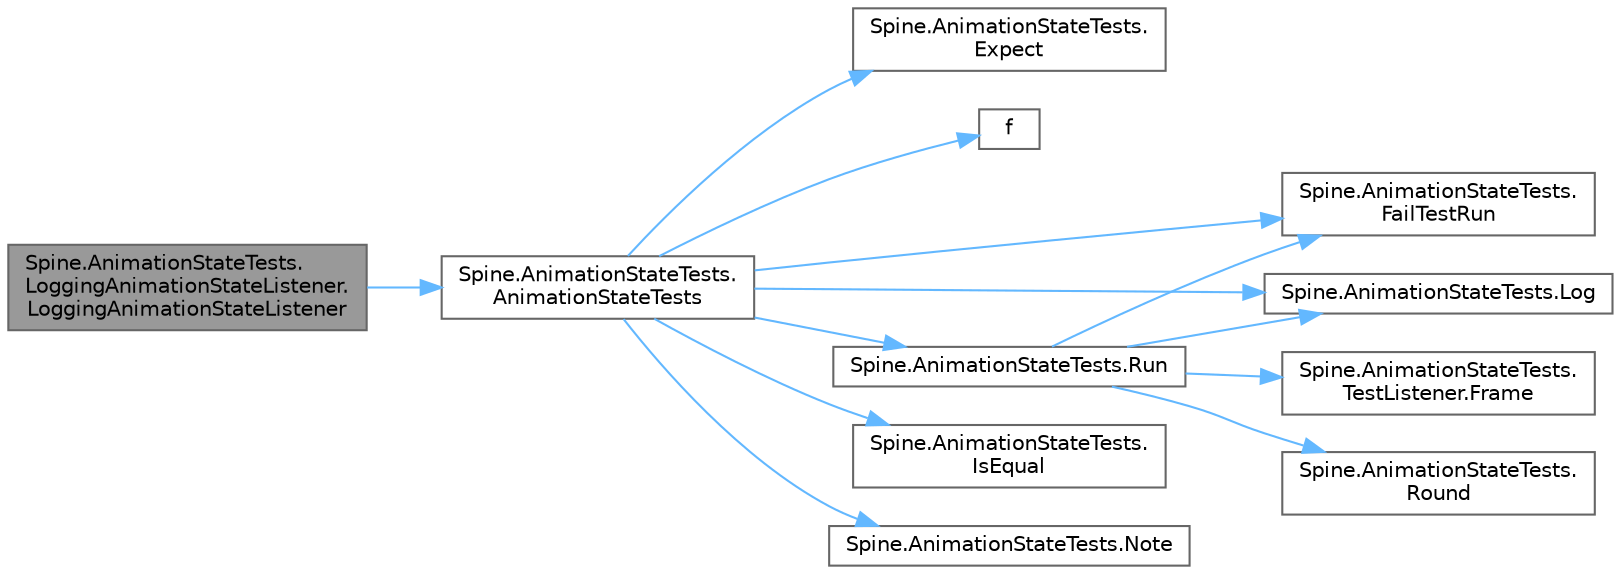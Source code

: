 digraph "Spine.AnimationStateTests.LoggingAnimationStateListener.LoggingAnimationStateListener"
{
 // LATEX_PDF_SIZE
  bgcolor="transparent";
  edge [fontname=Helvetica,fontsize=10,labelfontname=Helvetica,labelfontsize=10];
  node [fontname=Helvetica,fontsize=10,shape=box,height=0.2,width=0.4];
  rankdir="LR";
  Node1 [id="Node000001",label="Spine.AnimationStateTests.\lLoggingAnimationStateListener.\lLoggingAnimationStateListener",height=0.2,width=0.4,color="gray40", fillcolor="grey60", style="filled", fontcolor="black",tooltip=" "];
  Node1 -> Node2 [id="edge13_Node000001_Node000002",color="steelblue1",style="solid",tooltip=" "];
  Node2 [id="Node000002",label="Spine.AnimationStateTests.\lAnimationStateTests",height=0.2,width=0.4,color="grey40", fillcolor="white", style="filled",URL="$class_spine_1_1_animation_state_tests.html#aa4de4a7e25b676b799b640579bd84c3d",tooltip=" "];
  Node2 -> Node3 [id="edge14_Node000002_Node000003",color="steelblue1",style="solid",tooltip=" "];
  Node3 [id="Node000003",label="Spine.AnimationStateTests.\lExpect",height=0.2,width=0.4,color="grey40", fillcolor="white", style="filled",URL="$class_spine_1_1_animation_state_tests.html#a4193c4f84ba5411b35a21a4d763336f7",tooltip=" "];
  Node2 -> Node4 [id="edge15_Node000002_Node000004",color="steelblue1",style="solid",tooltip=" "];
  Node4 [id="Node000004",label="f",height=0.2,width=0.4,color="grey40", fillcolor="white", style="filled",URL="$cxx11__tensor__map_8cpp.html#a7f507fea02198f6cb81c86640c7b1a4e",tooltip=" "];
  Node2 -> Node5 [id="edge16_Node000002_Node000005",color="steelblue1",style="solid",tooltip=" "];
  Node5 [id="Node000005",label="Spine.AnimationStateTests.\lFailTestRun",height=0.2,width=0.4,color="grey40", fillcolor="white", style="filled",URL="$class_spine_1_1_animation_state_tests.html#af2d9a1304d2dc91cd6fb1eab78cf8694",tooltip=" "];
  Node2 -> Node6 [id="edge17_Node000002_Node000006",color="steelblue1",style="solid",tooltip=" "];
  Node6 [id="Node000006",label="Spine.AnimationStateTests.\lIsEqual",height=0.2,width=0.4,color="grey40", fillcolor="white", style="filled",URL="$class_spine_1_1_animation_state_tests.html#aeb03ffb96631327ba84cccc8f3db36a9",tooltip=" "];
  Node2 -> Node7 [id="edge18_Node000002_Node000007",color="steelblue1",style="solid",tooltip=" "];
  Node7 [id="Node000007",label="Spine.AnimationStateTests.Log",height=0.2,width=0.4,color="grey40", fillcolor="white", style="filled",URL="$class_spine_1_1_animation_state_tests.html#af1b467a1323f7f0dee5661140660fc4e",tooltip=" "];
  Node2 -> Node8 [id="edge19_Node000002_Node000008",color="steelblue1",style="solid",tooltip=" "];
  Node8 [id="Node000008",label="Spine.AnimationStateTests.Note",height=0.2,width=0.4,color="grey40", fillcolor="white", style="filled",URL="$class_spine_1_1_animation_state_tests.html#a207dce4391587e4308ea8eb3a7fcdd69",tooltip=" "];
  Node2 -> Node9 [id="edge20_Node000002_Node000009",color="steelblue1",style="solid",tooltip=" "];
  Node9 [id="Node000009",label="Spine.AnimationStateTests.Run",height=0.2,width=0.4,color="grey40", fillcolor="white", style="filled",URL="$class_spine_1_1_animation_state_tests.html#aad6fd627b263193883831c9d1bbdb056",tooltip=" "];
  Node9 -> Node5 [id="edge21_Node000009_Node000005",color="steelblue1",style="solid",tooltip=" "];
  Node9 -> Node10 [id="edge22_Node000009_Node000010",color="steelblue1",style="solid",tooltip=" "];
  Node10 [id="Node000010",label="Spine.AnimationStateTests.\lTestListener.Frame",height=0.2,width=0.4,color="grey40", fillcolor="white", style="filled",URL="$class_spine_1_1_animation_state_tests_1_1_test_listener.html#a08351fdb539082206d8dd2c9b89b94e3",tooltip=" "];
  Node9 -> Node7 [id="edge23_Node000009_Node000007",color="steelblue1",style="solid",tooltip=" "];
  Node9 -> Node11 [id="edge24_Node000009_Node000011",color="steelblue1",style="solid",tooltip=" "];
  Node11 [id="Node000011",label="Spine.AnimationStateTests.\lRound",height=0.2,width=0.4,color="grey40", fillcolor="white", style="filled",URL="$class_spine_1_1_animation_state_tests.html#a61c13c50ae50ee272919cb1a0b1cd9c1",tooltip=" "];
}
